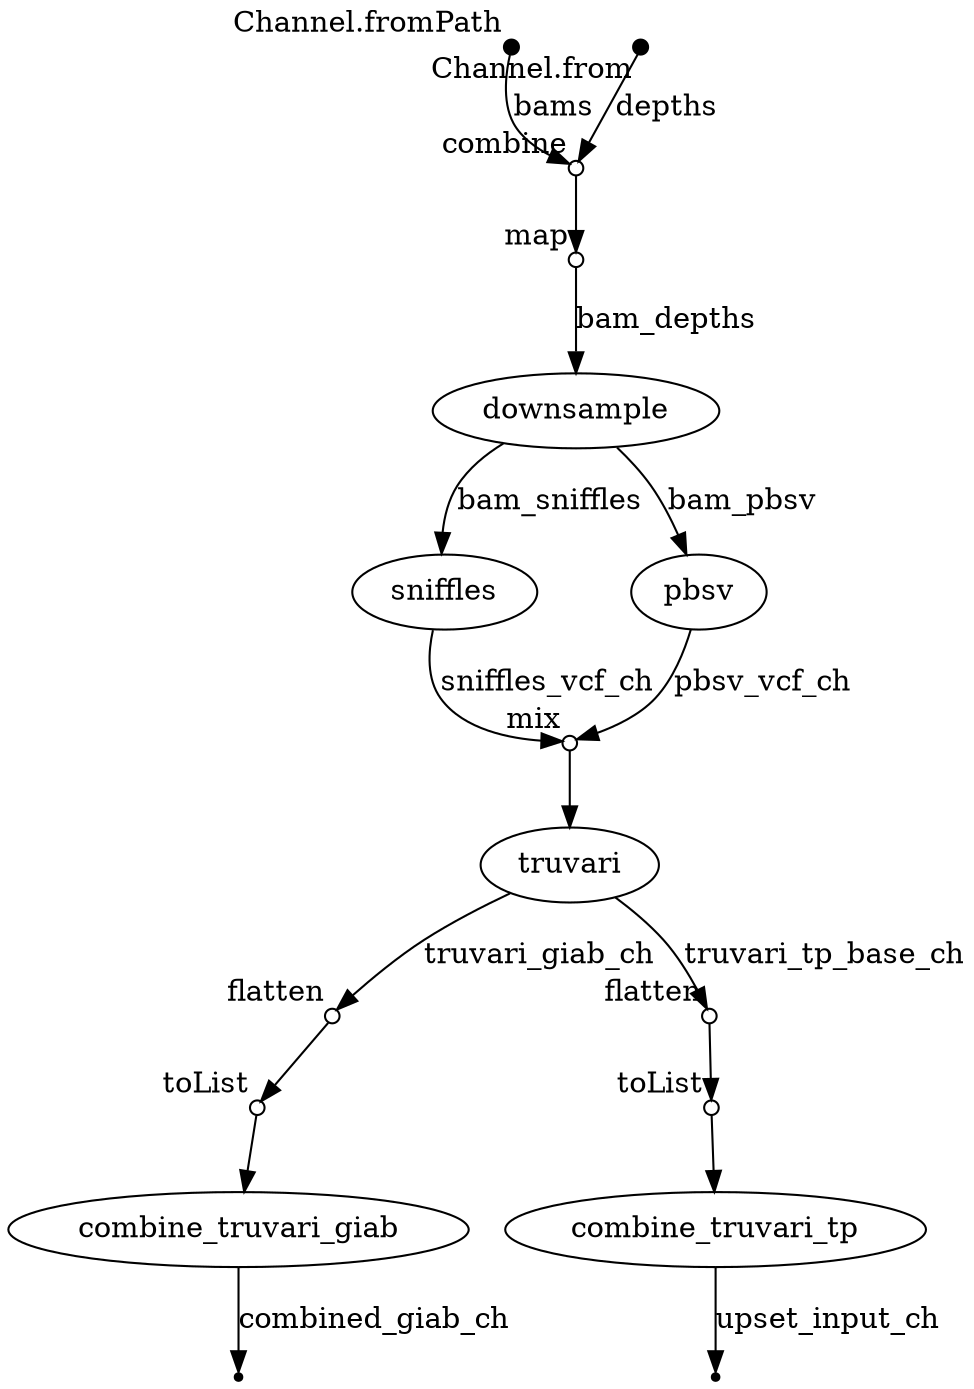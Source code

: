 digraph "dag" {
p0 [shape=point,label="",fixedsize=true,width=0.1,xlabel="Channel.fromPath"];
p2 [shape=circle,label="",fixedsize=true,width=0.1,xlabel="combine"];
p0 -> p2 [label="bams"];

p1 [shape=point,label="",fixedsize=true,width=0.1,xlabel="Channel.from"];
p2 [shape=circle,label="",fixedsize=true,width=0.1,xlabel="combine"];
p1 -> p2 [label="depths"];

p2 [shape=circle,label="",fixedsize=true,width=0.1,xlabel="combine"];
p3 [shape=circle,label="",fixedsize=true,width=0.1,xlabel="map"];
p2 -> p3;

p3 [shape=circle,label="",fixedsize=true,width=0.1,xlabel="map"];
p4 [label="downsample"];
p3 -> p4 [label="bam_depths"];

p4 [label="downsample"];
p5 [label="sniffles"];
p4 -> p5 [label="bam_sniffles"];

p4 [label="downsample"];
p6 [label="pbsv"];
p4 -> p6 [label="bam_pbsv"];

p5 [label="sniffles"];
p7 [shape=circle,label="",fixedsize=true,width=0.1,xlabel="mix"];
p5 -> p7 [label="sniffles_vcf_ch"];

p6 [label="pbsv"];
p7 [shape=circle,label="",fixedsize=true,width=0.1,xlabel="mix"];
p6 -> p7 [label="pbsv_vcf_ch"];

p7 [shape=circle,label="",fixedsize=true,width=0.1,xlabel="mix"];
p8 [label="truvari"];
p7 -> p8;

p8 [label="truvari"];
p13 [shape=circle,label="",fixedsize=true,width=0.1,xlabel="flatten"];
p8 -> p13 [label="truvari_giab_ch"];

p8 [label="truvari"];
p9 [shape=circle,label="",fixedsize=true,width=0.1,xlabel="flatten"];
p8 -> p9 [label="truvari_tp_base_ch"];

p9 [shape=circle,label="",fixedsize=true,width=0.1,xlabel="flatten"];
p10 [shape=circle,label="",fixedsize=true,width=0.1,xlabel="toList"];
p9 -> p10;

p10 [shape=circle,label="",fixedsize=true,width=0.1,xlabel="toList"];
p11 [label="combine_truvari_tp"];
p10 -> p11;

p11 [label="combine_truvari_tp"];
p12 [shape=point];
p11 -> p12 [label="upset_input_ch"];

p13 [shape=circle,label="",fixedsize=true,width=0.1,xlabel="flatten"];
p14 [shape=circle,label="",fixedsize=true,width=0.1,xlabel="toList"];
p13 -> p14;

p14 [shape=circle,label="",fixedsize=true,width=0.1,xlabel="toList"];
p15 [label="combine_truvari_giab"];
p14 -> p15;

p15 [label="combine_truvari_giab"];
p16 [shape=point];
p15 -> p16 [label="combined_giab_ch"];

}
